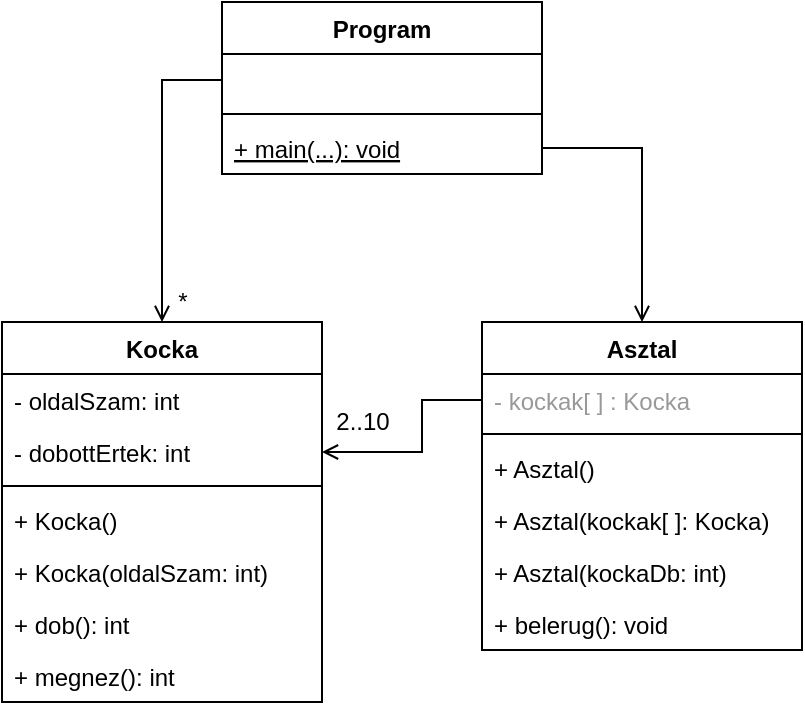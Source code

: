 <mxfile version="15.9.4" type="device"><diagram id="bdLu8Qa_smzg4DCiiDAN" name="Page-1"><mxGraphModel dx="423" dy="421" grid="1" gridSize="10" guides="1" tooltips="1" connect="1" arrows="1" fold="1" page="1" pageScale="1" pageWidth="827" pageHeight="1169" math="0" shadow="0"><root><mxCell id="0"/><mxCell id="1" parent="0"/><mxCell id="xEXDKvVTl7h3cGEWdy3A-1" value="Kocka" style="swimlane;fontStyle=1;align=center;verticalAlign=top;childLayout=stackLayout;horizontal=1;startSize=26;horizontalStack=0;resizeParent=1;resizeParentMax=0;resizeLast=0;collapsible=1;marginBottom=0;" vertex="1" parent="1"><mxGeometry x="80" y="180" width="160" height="190" as="geometry"/></mxCell><mxCell id="xEXDKvVTl7h3cGEWdy3A-2" value="- oldalSzam: int" style="text;strokeColor=none;fillColor=none;align=left;verticalAlign=top;spacingLeft=4;spacingRight=4;overflow=hidden;rotatable=0;points=[[0,0.5],[1,0.5]];portConstraint=eastwest;" vertex="1" parent="xEXDKvVTl7h3cGEWdy3A-1"><mxGeometry y="26" width="160" height="26" as="geometry"/></mxCell><mxCell id="xEXDKvVTl7h3cGEWdy3A-7" value="- dobottErtek: int" style="text;strokeColor=none;fillColor=none;align=left;verticalAlign=top;spacingLeft=4;spacingRight=4;overflow=hidden;rotatable=0;points=[[0,0.5],[1,0.5]];portConstraint=eastwest;" vertex="1" parent="xEXDKvVTl7h3cGEWdy3A-1"><mxGeometry y="52" width="160" height="26" as="geometry"/></mxCell><mxCell id="xEXDKvVTl7h3cGEWdy3A-3" value="" style="line;strokeWidth=1;fillColor=none;align=left;verticalAlign=middle;spacingTop=-1;spacingLeft=3;spacingRight=3;rotatable=0;labelPosition=right;points=[];portConstraint=eastwest;" vertex="1" parent="xEXDKvVTl7h3cGEWdy3A-1"><mxGeometry y="78" width="160" height="8" as="geometry"/></mxCell><mxCell id="xEXDKvVTl7h3cGEWdy3A-4" value="+ Kocka()" style="text;strokeColor=none;fillColor=none;align=left;verticalAlign=top;spacingLeft=4;spacingRight=4;overflow=hidden;rotatable=0;points=[[0,0.5],[1,0.5]];portConstraint=eastwest;" vertex="1" parent="xEXDKvVTl7h3cGEWdy3A-1"><mxGeometry y="86" width="160" height="26" as="geometry"/></mxCell><mxCell id="xEXDKvVTl7h3cGEWdy3A-5" value="+ Kocka(oldalSzam: int)" style="text;strokeColor=none;fillColor=none;align=left;verticalAlign=top;spacingLeft=4;spacingRight=4;overflow=hidden;rotatable=0;points=[[0,0.5],[1,0.5]];portConstraint=eastwest;" vertex="1" parent="xEXDKvVTl7h3cGEWdy3A-1"><mxGeometry y="112" width="160" height="26" as="geometry"/></mxCell><mxCell id="xEXDKvVTl7h3cGEWdy3A-6" value="+ dob(): int" style="text;strokeColor=none;fillColor=none;align=left;verticalAlign=top;spacingLeft=4;spacingRight=4;overflow=hidden;rotatable=0;points=[[0,0.5],[1,0.5]];portConstraint=eastwest;" vertex="1" parent="xEXDKvVTl7h3cGEWdy3A-1"><mxGeometry y="138" width="160" height="26" as="geometry"/></mxCell><mxCell id="xEXDKvVTl7h3cGEWdy3A-8" value="+ megnez(): int" style="text;strokeColor=none;fillColor=none;align=left;verticalAlign=top;spacingLeft=4;spacingRight=4;overflow=hidden;rotatable=0;points=[[0,0.5],[1,0.5]];portConstraint=eastwest;" vertex="1" parent="xEXDKvVTl7h3cGEWdy3A-1"><mxGeometry y="164" width="160" height="26" as="geometry"/></mxCell><mxCell id="xEXDKvVTl7h3cGEWdy3A-9" value="Asztal" style="swimlane;fontStyle=1;align=center;verticalAlign=top;childLayout=stackLayout;horizontal=1;startSize=26;horizontalStack=0;resizeParent=1;resizeParentMax=0;resizeLast=0;collapsible=1;marginBottom=0;" vertex="1" parent="1"><mxGeometry x="320" y="180" width="160" height="164" as="geometry"/></mxCell><mxCell id="xEXDKvVTl7h3cGEWdy3A-10" value="- kockak[ ] : Kocka" style="text;strokeColor=none;fillColor=none;align=left;verticalAlign=top;spacingLeft=4;spacingRight=4;overflow=hidden;rotatable=0;points=[[0,0.5],[1,0.5]];portConstraint=eastwest;fontColor=#999999;" vertex="1" parent="xEXDKvVTl7h3cGEWdy3A-9"><mxGeometry y="26" width="160" height="26" as="geometry"/></mxCell><mxCell id="xEXDKvVTl7h3cGEWdy3A-11" value="" style="line;strokeWidth=1;fillColor=none;align=left;verticalAlign=middle;spacingTop=-1;spacingLeft=3;spacingRight=3;rotatable=0;labelPosition=right;points=[];portConstraint=eastwest;" vertex="1" parent="xEXDKvVTl7h3cGEWdy3A-9"><mxGeometry y="52" width="160" height="8" as="geometry"/></mxCell><mxCell id="xEXDKvVTl7h3cGEWdy3A-12" value="+ Asztal()" style="text;strokeColor=none;fillColor=none;align=left;verticalAlign=top;spacingLeft=4;spacingRight=4;overflow=hidden;rotatable=0;points=[[0,0.5],[1,0.5]];portConstraint=eastwest;" vertex="1" parent="xEXDKvVTl7h3cGEWdy3A-9"><mxGeometry y="60" width="160" height="26" as="geometry"/></mxCell><mxCell id="xEXDKvVTl7h3cGEWdy3A-13" value="+ Asztal(kockak[ ]: Kocka)" style="text;strokeColor=none;fillColor=none;align=left;verticalAlign=top;spacingLeft=4;spacingRight=4;overflow=hidden;rotatable=0;points=[[0,0.5],[1,0.5]];portConstraint=eastwest;" vertex="1" parent="xEXDKvVTl7h3cGEWdy3A-9"><mxGeometry y="86" width="160" height="26" as="geometry"/></mxCell><mxCell id="xEXDKvVTl7h3cGEWdy3A-14" value="+ Asztal(kockaDb: int)" style="text;strokeColor=none;fillColor=none;align=left;verticalAlign=top;spacingLeft=4;spacingRight=4;overflow=hidden;rotatable=0;points=[[0,0.5],[1,0.5]];portConstraint=eastwest;" vertex="1" parent="xEXDKvVTl7h3cGEWdy3A-9"><mxGeometry y="112" width="160" height="26" as="geometry"/></mxCell><mxCell id="xEXDKvVTl7h3cGEWdy3A-16" value="+ belerug(): void" style="text;strokeColor=none;fillColor=none;align=left;verticalAlign=top;spacingLeft=4;spacingRight=4;overflow=hidden;rotatable=0;points=[[0,0.5],[1,0.5]];portConstraint=eastwest;" vertex="1" parent="xEXDKvVTl7h3cGEWdy3A-9"><mxGeometry y="138" width="160" height="26" as="geometry"/></mxCell><mxCell id="xEXDKvVTl7h3cGEWdy3A-17" style="edgeStyle=orthogonalEdgeStyle;rounded=0;orthogonalLoop=1;jettySize=auto;html=1;exitX=0;exitY=0.5;exitDx=0;exitDy=0;endArrow=open;endFill=0;startArrow=none;startFill=0;startSize=17;" edge="1" parent="1" source="xEXDKvVTl7h3cGEWdy3A-10" target="xEXDKvVTl7h3cGEWdy3A-7"><mxGeometry relative="1" as="geometry"><Array as="points"><mxPoint x="290" y="219"/><mxPoint x="290" y="245"/></Array></mxGeometry></mxCell><mxCell id="xEXDKvVTl7h3cGEWdy3A-18" value="2..10" style="text;html=1;align=center;verticalAlign=middle;resizable=0;points=[];autosize=1;strokeColor=none;fillColor=none;" vertex="1" parent="1"><mxGeometry x="240" y="220" width="40" height="20" as="geometry"/></mxCell><mxCell id="xEXDKvVTl7h3cGEWdy3A-19" value="Program" style="swimlane;fontStyle=1;align=center;verticalAlign=top;childLayout=stackLayout;horizontal=1;startSize=26;horizontalStack=0;resizeParent=1;resizeParentMax=0;resizeLast=0;collapsible=1;marginBottom=0;fontColor=#000000;" vertex="1" parent="1"><mxGeometry x="190" y="20" width="160" height="86" as="geometry"/></mxCell><mxCell id="xEXDKvVTl7h3cGEWdy3A-20" value=" " style="text;strokeColor=none;fillColor=none;align=left;verticalAlign=top;spacingLeft=4;spacingRight=4;overflow=hidden;rotatable=0;points=[[0,0.5],[1,0.5]];portConstraint=eastwest;fontColor=#000000;" vertex="1" parent="xEXDKvVTl7h3cGEWdy3A-19"><mxGeometry y="26" width="160" height="26" as="geometry"/></mxCell><mxCell id="xEXDKvVTl7h3cGEWdy3A-21" value="" style="line;strokeWidth=1;fillColor=none;align=left;verticalAlign=middle;spacingTop=-1;spacingLeft=3;spacingRight=3;rotatable=0;labelPosition=right;points=[];portConstraint=eastwest;fontColor=#999999;" vertex="1" parent="xEXDKvVTl7h3cGEWdy3A-19"><mxGeometry y="52" width="160" height="8" as="geometry"/></mxCell><mxCell id="xEXDKvVTl7h3cGEWdy3A-22" value="+ main(...): void" style="text;strokeColor=none;fillColor=none;align=left;verticalAlign=top;spacingLeft=4;spacingRight=4;overflow=hidden;rotatable=0;points=[[0,0.5],[1,0.5]];portConstraint=eastwest;fontColor=#000000;fontStyle=4" vertex="1" parent="xEXDKvVTl7h3cGEWdy3A-19"><mxGeometry y="60" width="160" height="26" as="geometry"/></mxCell><mxCell id="xEXDKvVTl7h3cGEWdy3A-23" style="edgeStyle=orthogonalEdgeStyle;rounded=0;orthogonalLoop=1;jettySize=auto;html=1;exitX=1;exitY=0.5;exitDx=0;exitDy=0;entryX=0.5;entryY=0;entryDx=0;entryDy=0;fontColor=#000000;startArrow=none;startFill=0;endArrow=open;endFill=0;startSize=17;" edge="1" parent="1" source="xEXDKvVTl7h3cGEWdy3A-22" target="xEXDKvVTl7h3cGEWdy3A-9"><mxGeometry relative="1" as="geometry"/></mxCell><mxCell id="xEXDKvVTl7h3cGEWdy3A-24" style="edgeStyle=orthogonalEdgeStyle;rounded=0;orthogonalLoop=1;jettySize=auto;html=1;exitX=0;exitY=0.5;exitDx=0;exitDy=0;fontColor=#000000;startArrow=none;startFill=0;endArrow=open;endFill=0;startSize=17;" edge="1" parent="1" source="xEXDKvVTl7h3cGEWdy3A-20" target="xEXDKvVTl7h3cGEWdy3A-1"><mxGeometry relative="1" as="geometry"/></mxCell><mxCell id="xEXDKvVTl7h3cGEWdy3A-25" value="*" style="text;html=1;align=center;verticalAlign=middle;resizable=0;points=[];autosize=1;strokeColor=none;fillColor=none;fontColor=#000000;" vertex="1" parent="1"><mxGeometry x="160" y="160" width="20" height="20" as="geometry"/></mxCell></root></mxGraphModel></diagram></mxfile>